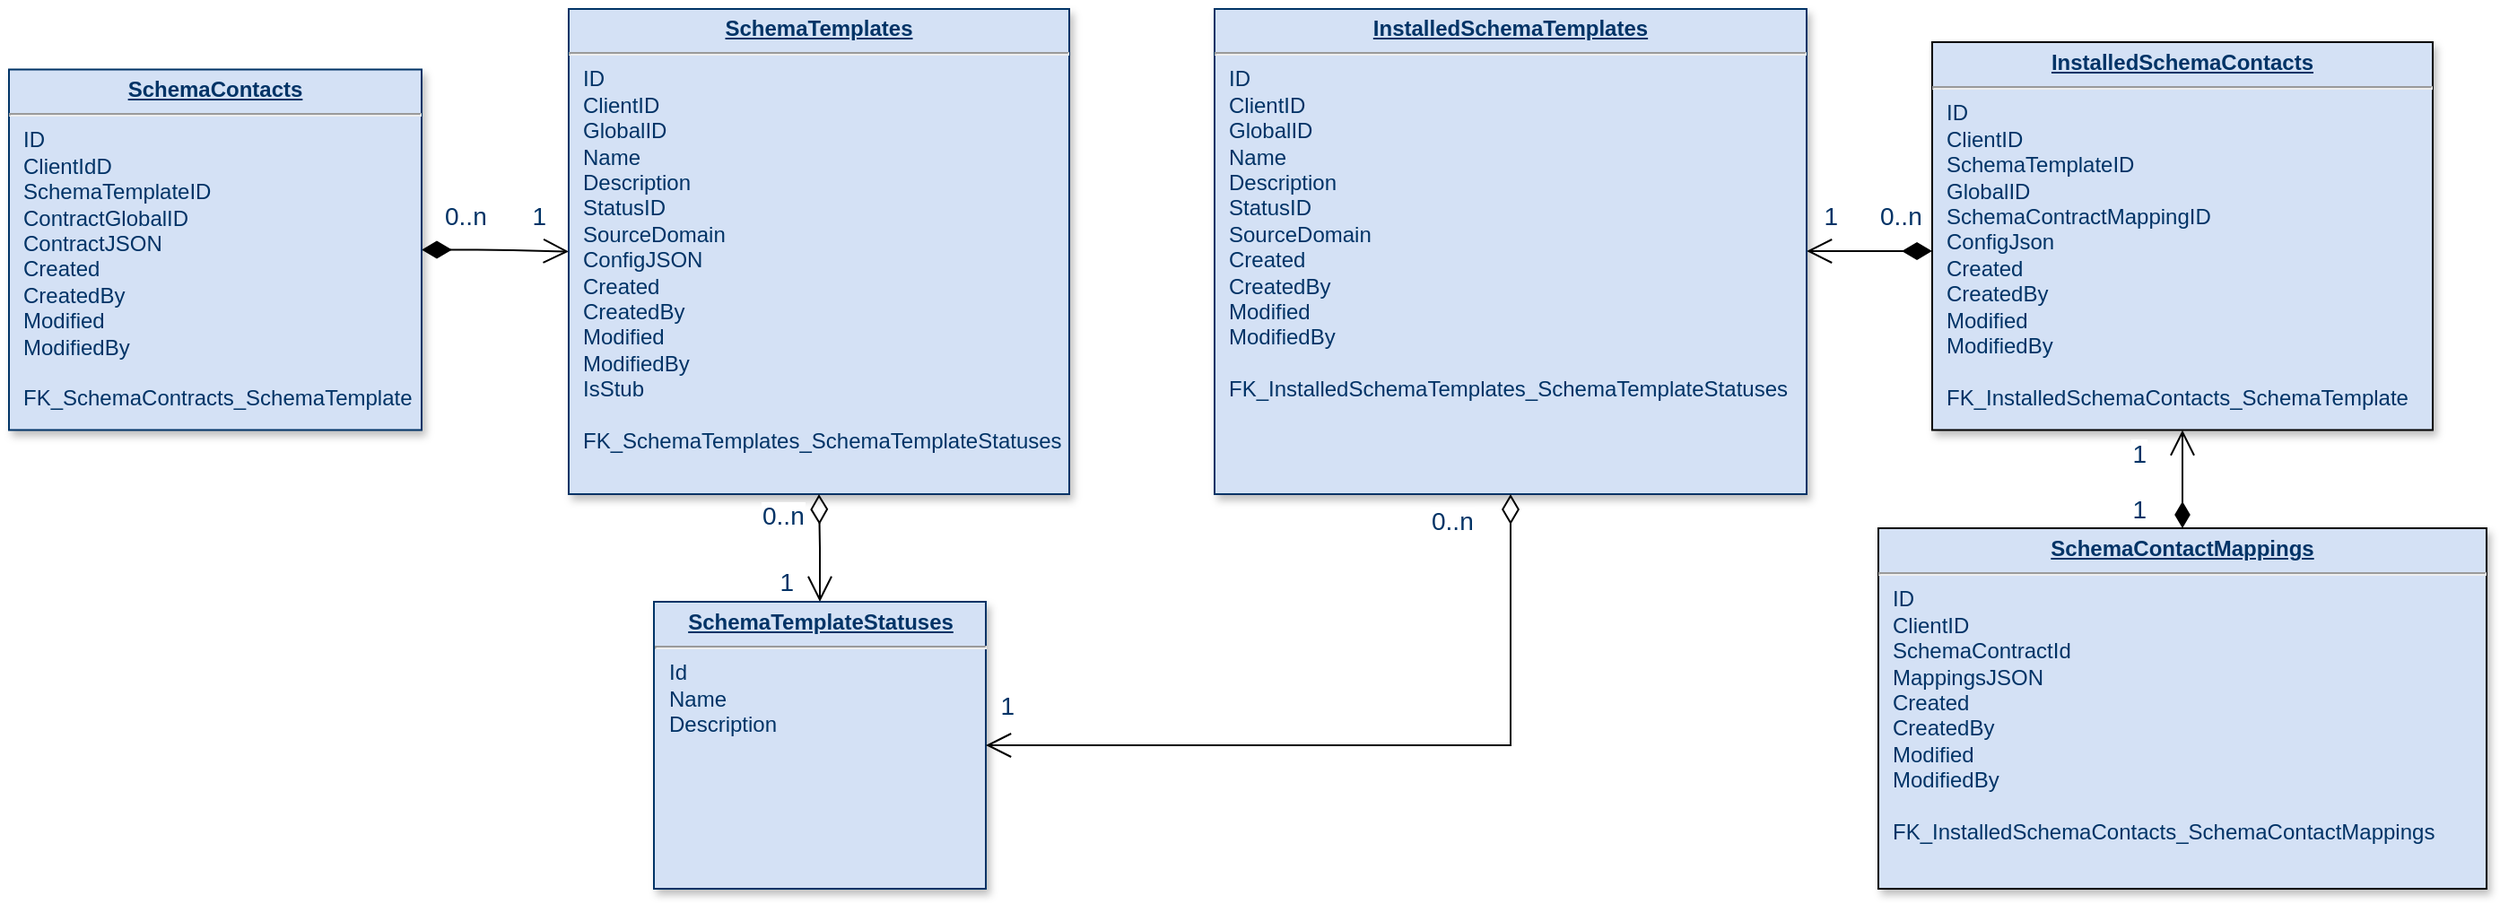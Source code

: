 <mxfile version="27.1.4">
  <diagram name="Page-1" id="x4aYRGGm51YuOyB9e0P8">
    <mxGraphModel dx="2250" dy="858" grid="1" gridSize="10" guides="1" tooltips="1" connect="1" arrows="1" fold="1" page="1" pageScale="1" pageWidth="850" pageHeight="1100" math="0" shadow="0">
      <root>
        <mxCell id="0" />
        <mxCell id="1" parent="0" />
        <mxCell id="lKVNIvYu6edMvNqWF1Ta-1" value="" style="edgeStyle=orthogonalEdgeStyle;rounded=1;orthogonalLoop=1;jettySize=auto;html=1;curved=0;startArrow=diamondThin;startFill=1;startSize=14;endSize=12;endArrow=open;endFill=0;" edge="1" parent="1" source="lKVNIvYu6edMvNqWF1Ta-2" target="lKVNIvYu6edMvNqWF1Ta-3">
          <mxGeometry relative="1" as="geometry" />
        </mxCell>
        <mxCell id="lKVNIvYu6edMvNqWF1Ta-2" value="&lt;p style=&quot;margin: 0px; margin-top: 4px; text-align: center; text-decoration: underline;&quot;&gt;&lt;strong&gt;SchemaContacts&lt;/strong&gt;&lt;/p&gt;&lt;hr&gt;&lt;p style=&quot;margin: 0px; margin-left: 8px;&quot;&gt;ID&lt;/p&gt;&lt;p style=&quot;margin: 0px; margin-left: 8px;&quot;&gt;&lt;span style=&quot;background-color: transparent; color: light-dark(rgb(0, 51, 102), rgb(161, 205, 249));&quot;&gt;ClientIdD&lt;/span&gt;&lt;/p&gt;&lt;p style=&quot;margin: 0px; margin-left: 8px;&quot;&gt;&lt;span style=&quot;background-color: transparent; color: light-dark(rgb(0, 51, 102), rgb(161, 205, 249));&quot;&gt;SchemaTemplateID&lt;/span&gt;&lt;/p&gt;&lt;p style=&quot;margin: 0px; margin-left: 8px;&quot;&gt;ContractGlobalID&lt;/p&gt;&lt;p style=&quot;margin: 0px; margin-left: 8px;&quot;&gt;ContractJSON&lt;/p&gt;&lt;p style=&quot;margin: 0px; margin-left: 8px;&quot;&gt;Created&lt;/p&gt;&lt;p style=&quot;margin: 0px; margin-left: 8px;&quot;&gt;CreatedBy&lt;/p&gt;&lt;p style=&quot;margin: 0px; margin-left: 8px;&quot;&gt;Modified&lt;/p&gt;&lt;p style=&quot;margin: 0px; margin-left: 8px;&quot;&gt;ModifiedBy&lt;/p&gt;&lt;p style=&quot;margin: 0px; margin-left: 8px;&quot;&gt;&lt;br&gt;&lt;/p&gt;&lt;p style=&quot;margin: 0px; margin-left: 8px;&quot;&gt;FK_SchemaContracts_SchemaTemplate&lt;/p&gt;" style="verticalAlign=top;align=left;overflow=fill;fontSize=12;fontFamily=Helvetica;html=1;strokeColor=#003366;shadow=1;fillColor=#D4E1F5;fontColor=#003366" vertex="1" parent="1">
          <mxGeometry x="80" y="203.75" width="230" height="201" as="geometry" />
        </mxCell>
        <mxCell id="lKVNIvYu6edMvNqWF1Ta-3" value="&lt;p style=&quot;margin: 0px; margin-top: 4px; text-align: center; text-decoration: underline;&quot;&gt;&lt;strong&gt;SchemaTemplates&lt;/strong&gt;&lt;/p&gt;&lt;hr&gt;&lt;p style=&quot;margin: 0px; margin-left: 8px;&quot;&gt;ID&lt;/p&gt;&lt;p style=&quot;margin: 0px; margin-left: 8px;&quot;&gt;&lt;span style=&quot;background-color: transparent; color: light-dark(rgb(0, 51, 102), rgb(161, 205, 249));&quot;&gt;ClientID&lt;/span&gt;&lt;/p&gt;&lt;p style=&quot;margin: 0px; margin-left: 8px;&quot;&gt;&lt;span style=&quot;background-color: transparent;&quot;&gt;GlobalID&lt;/span&gt;&lt;/p&gt;&lt;p style=&quot;margin: 0px; margin-left: 8px;&quot;&gt;Name&lt;/p&gt;&lt;p style=&quot;margin: 0px; margin-left: 8px;&quot;&gt;Description&lt;/p&gt;&lt;p style=&quot;margin: 0px; margin-left: 8px;&quot;&gt;StatusID&lt;/p&gt;&lt;p style=&quot;margin: 0px; margin-left: 8px;&quot;&gt;SourceDomain&lt;/p&gt;&lt;p style=&quot;margin: 0px; margin-left: 8px;&quot;&gt;ConfigJSON&lt;/p&gt;&lt;p style=&quot;margin: 0px; margin-left: 8px;&quot;&gt;Created&lt;/p&gt;&lt;p style=&quot;margin: 0px; margin-left: 8px;&quot;&gt;CreatedBy&lt;/p&gt;&lt;p style=&quot;margin: 0px; margin-left: 8px;&quot;&gt;Modified&lt;/p&gt;&lt;p style=&quot;margin: 0px; margin-left: 8px;&quot;&gt;ModifiedBy&lt;/p&gt;&lt;p style=&quot;margin: 0px; margin-left: 8px;&quot;&gt;IsStub&lt;/p&gt;&lt;p style=&quot;margin: 0px; margin-left: 8px;&quot;&gt;&lt;br&gt;&lt;/p&gt;&lt;p style=&quot;margin: 0px; margin-left: 8px;&quot;&gt;FK_SchemaTemplates_SchemaTemplateStatuses&lt;/p&gt;" style="verticalAlign=top;align=left;overflow=fill;fontSize=12;fontFamily=Helvetica;html=1;strokeColor=#003366;shadow=1;fillColor=#D4E1F5;fontColor=#003366;glass=0;rounded=0;" vertex="1" parent="1">
          <mxGeometry x="392" y="170" width="279" height="270.5" as="geometry" />
        </mxCell>
        <mxCell id="lKVNIvYu6edMvNqWF1Ta-4" value="0..n" style="resizable=0;align=left;verticalAlign=top;labelBackgroundColor=#ffffff;fontSize=14;strokeColor=#003366;shadow=1;fillColor=#D4E1F5;fontColor=#003366" connectable="0" vertex="1" parent="1">
          <mxGeometry x="321" y="270.5" as="geometry" />
        </mxCell>
        <mxCell id="lKVNIvYu6edMvNqWF1Ta-5" value="1" style="resizable=0;align=right;verticalAlign=top;labelBackgroundColor=#ffffff;fontSize=14;strokeColor=#003366;shadow=1;fillColor=#D4E1F5;fontColor=#003366" connectable="0" vertex="1" parent="1">
          <mxGeometry x="381" y="270.5" as="geometry" />
        </mxCell>
        <mxCell id="lKVNIvYu6edMvNqWF1Ta-6" value="" style="edgeStyle=orthogonalEdgeStyle;rounded=0;orthogonalLoop=1;jettySize=auto;html=1;endArrow=diamondThin;endFill=0;startArrow=open;startFill=0;endSize=14;startSize=12;" edge="1" parent="1" source="lKVNIvYu6edMvNqWF1Ta-7" target="lKVNIvYu6edMvNqWF1Ta-3">
          <mxGeometry relative="1" as="geometry" />
        </mxCell>
        <mxCell id="lKVNIvYu6edMvNqWF1Ta-7" value="&lt;p style=&quot;margin: 4px 0px 0px; text-align: center;&quot;&gt;&lt;b&gt;&lt;u&gt;SchemaTemplateStatuses&lt;/u&gt;&lt;/b&gt;&lt;/p&gt;&lt;hr&gt;&lt;p style=&quot;margin: 0px; margin-left: 8px;&quot;&gt;Id&lt;/p&gt;&lt;p style=&quot;margin: 0px 0px 0px 8px;&quot;&gt;Name&lt;/p&gt;&lt;p style=&quot;margin: 0px 0px 0px 8px;&quot;&gt;Description&lt;/p&gt;" style="verticalAlign=top;align=left;overflow=fill;fontSize=12;fontFamily=Helvetica;html=1;strokeColor=#003366;shadow=1;fillColor=#D4E1F5;fontColor=#003366" vertex="1" parent="1">
          <mxGeometry x="439.5" y="500.5" width="185" height="160" as="geometry" />
        </mxCell>
        <mxCell id="lKVNIvYu6edMvNqWF1Ta-8" value="0..n" style="resizable=0;align=left;verticalAlign=top;labelBackgroundColor=#ffffff;fontSize=14;strokeColor=#003366;shadow=1;fillColor=#D4E1F5;fontColor=#003366" connectable="0" vertex="1" parent="1">
          <mxGeometry x="498" y="437.5" as="geometry" />
        </mxCell>
        <mxCell id="lKVNIvYu6edMvNqWF1Ta-9" value="1" style="resizable=0;align=right;verticalAlign=top;labelBackgroundColor=#ffffff;fontSize=14;strokeColor=#003366;shadow=1;fillColor=#D4E1F5;fontColor=#003366" connectable="0" vertex="1" parent="1">
          <mxGeometry x="519" y="474.5" as="geometry" />
        </mxCell>
        <mxCell id="lKVNIvYu6edMvNqWF1Ta-10" value="" style="edgeStyle=orthogonalEdgeStyle;rounded=1;orthogonalLoop=1;jettySize=auto;html=1;curved=0;startArrow=diamondThin;startFill=1;startSize=14;endSize=12;endArrow=open;endFill=0;" edge="1" parent="1" source="lKVNIvYu6edMvNqWF1Ta-11" target="lKVNIvYu6edMvNqWF1Ta-12">
          <mxGeometry relative="1" as="geometry">
            <Array as="points">
              <mxPoint x="1141" y="305" />
              <mxPoint x="1141" y="305" />
            </Array>
          </mxGeometry>
        </mxCell>
        <mxCell id="lKVNIvYu6edMvNqWF1Ta-11" value="&lt;p style=&quot;margin: 0px; margin-top: 4px; text-align: center; text-decoration: underline;&quot;&gt;&lt;strong&gt;InstalledSchemaContacts&lt;/strong&gt;&lt;/p&gt;&lt;hr&gt;&lt;p style=&quot;margin: 0px; margin-left: 8px;&quot;&gt;ID&lt;/p&gt;&lt;p style=&quot;margin: 0px; margin-left: 8px;&quot;&gt;&lt;span style=&quot;background-color: transparent; color: light-dark(rgb(0, 51, 102), rgb(161, 205, 249));&quot;&gt;ClientID&lt;/span&gt;&lt;/p&gt;&lt;p style=&quot;margin: 0px; margin-left: 8px;&quot;&gt;SchemaTemplateID&lt;/p&gt;&lt;p style=&quot;margin: 0px; margin-left: 8px;&quot;&gt;GlobalID&lt;/p&gt;&lt;p style=&quot;margin: 0px; margin-left: 8px;&quot;&gt;SchemaContractMappingID&lt;/p&gt;&lt;p style=&quot;margin: 0px; margin-left: 8px;&quot;&gt;ConfigJson&lt;/p&gt;&lt;p style=&quot;margin: 0px; margin-left: 8px;&quot;&gt;Created&lt;/p&gt;&lt;p style=&quot;margin: 0px; margin-left: 8px;&quot;&gt;CreatedBy&lt;/p&gt;&lt;p style=&quot;margin: 0px; margin-left: 8px;&quot;&gt;Modified&lt;/p&gt;&lt;p style=&quot;margin: 0px; margin-left: 8px;&quot;&gt;ModifiedBy&lt;/p&gt;&lt;p style=&quot;margin: 0px; margin-left: 8px;&quot;&gt;&lt;br&gt;&lt;/p&gt;&lt;p style=&quot;margin: 0px; margin-left: 8px;&quot;&gt;FK_&lt;span style=&quot;text-align: center;&quot;&gt;InstalledSchemaContacts&lt;/span&gt;_SchemaTemplate&lt;/p&gt;" style="verticalAlign=top;align=left;overflow=fill;fontSize=12;fontFamily=Helvetica;html=1;strokeColor=default;shadow=1;fillColor=#D4E1F5;fontColor=#003366" vertex="1" parent="1">
          <mxGeometry x="1152" y="188.5" width="279" height="216.25" as="geometry" />
        </mxCell>
        <mxCell id="lKVNIvYu6edMvNqWF1Ta-12" value="&lt;p style=&quot;margin: 0px; margin-top: 4px; text-align: center; text-decoration: underline;&quot;&gt;&lt;strong&gt;InstalledSchemaTemplates&lt;/strong&gt;&lt;/p&gt;&lt;hr&gt;&lt;p style=&quot;margin: 0px; margin-left: 8px;&quot;&gt;ID&lt;/p&gt;&lt;p style=&quot;margin: 0px; margin-left: 8px;&quot;&gt;&lt;span style=&quot;background-color: transparent; color: light-dark(rgb(0, 51, 102), rgb(161, 205, 249));&quot;&gt;ClientID&lt;/span&gt;&lt;/p&gt;&lt;p style=&quot;margin: 0px; margin-left: 8px;&quot;&gt;&lt;span style=&quot;background-color: transparent;&quot;&gt;GlobalID&lt;/span&gt;&lt;/p&gt;&lt;p style=&quot;margin: 0px; margin-left: 8px;&quot;&gt;Name&lt;/p&gt;&lt;p style=&quot;margin: 0px; margin-left: 8px;&quot;&gt;Description&lt;/p&gt;&lt;p style=&quot;margin: 0px; margin-left: 8px;&quot;&gt;StatusID&lt;/p&gt;&lt;p style=&quot;margin: 0px; margin-left: 8px;&quot;&gt;SourceDomain&lt;/p&gt;&lt;p style=&quot;margin: 0px; margin-left: 8px;&quot;&gt;Created&lt;/p&gt;&lt;p style=&quot;margin: 0px; margin-left: 8px;&quot;&gt;CreatedBy&lt;/p&gt;&lt;p style=&quot;margin: 0px; margin-left: 8px;&quot;&gt;Modified&lt;/p&gt;&lt;p style=&quot;margin: 0px; margin-left: 8px;&quot;&gt;ModifiedBy&lt;/p&gt;&lt;p style=&quot;margin: 0px; margin-left: 8px;&quot;&gt;&lt;br&gt;&lt;/p&gt;&lt;p style=&quot;margin: 0px; margin-left: 8px;&quot;&gt;FK_InstalledSchemaTemplates_SchemaTemplateStatuses&lt;/p&gt;" style="verticalAlign=top;align=left;overflow=fill;fontSize=12;fontFamily=Helvetica;html=1;strokeColor=#003366;shadow=1;fillColor=#D4E1F5;fontColor=#003366;glass=0;rounded=0;" vertex="1" parent="1">
          <mxGeometry x="752" y="170" width="330" height="270.5" as="geometry" />
        </mxCell>
        <mxCell id="lKVNIvYu6edMvNqWF1Ta-13" value="0..n" style="resizable=0;align=left;verticalAlign=top;labelBackgroundColor=#ffffff;fontSize=14;strokeColor=#003366;shadow=1;fillColor=#D4E1F5;fontColor=#003366" connectable="0" vertex="1" parent="1">
          <mxGeometry x="1121" y="270.5" as="geometry" />
        </mxCell>
        <mxCell id="lKVNIvYu6edMvNqWF1Ta-14" value="1" style="resizable=0;align=right;verticalAlign=top;labelBackgroundColor=#ffffff;fontSize=14;strokeColor=#003366;shadow=1;fillColor=#D4E1F5;fontColor=#003366" connectable="0" vertex="1" parent="1">
          <mxGeometry x="1101" y="270.5" as="geometry" />
        </mxCell>
        <mxCell id="lKVNIvYu6edMvNqWF1Ta-15" value="" style="edgeStyle=orthogonalEdgeStyle;rounded=0;orthogonalLoop=1;jettySize=auto;html=1;endArrow=diamondThin;endFill=0;startArrow=open;startFill=0;endSize=14;startSize=12;exitX=1;exitY=0.5;exitDx=0;exitDy=0;" edge="1" parent="1" source="lKVNIvYu6edMvNqWF1Ta-7" target="lKVNIvYu6edMvNqWF1Ta-12">
          <mxGeometry relative="1" as="geometry" />
        </mxCell>
        <mxCell id="lKVNIvYu6edMvNqWF1Ta-16" value="0..n" style="resizable=0;align=left;verticalAlign=top;labelBackgroundColor=#ffffff;fontSize=14;strokeColor=#003366;shadow=1;fillColor=#D4E1F5;fontColor=#003366" connectable="0" vertex="1" parent="1">
          <mxGeometry x="871" y="440.5" as="geometry" />
        </mxCell>
        <mxCell id="lKVNIvYu6edMvNqWF1Ta-17" value="1" style="resizable=0;align=right;verticalAlign=top;labelBackgroundColor=#ffffff;fontSize=14;strokeColor=#003366;shadow=1;fillColor=#D4E1F5;fontColor=#003366" connectable="0" vertex="1" parent="1">
          <mxGeometry x="642.08" y="543.5" as="geometry" />
        </mxCell>
        <mxCell id="lKVNIvYu6edMvNqWF1Ta-18" value="" style="edgeStyle=orthogonalEdgeStyle;rounded=0;orthogonalLoop=1;jettySize=auto;html=1;endArrow=open;endFill=0;endSize=12;startSize=12;startArrow=diamondThin;startFill=1;" edge="1" parent="1" source="lKVNIvYu6edMvNqWF1Ta-19" target="lKVNIvYu6edMvNqWF1Ta-11">
          <mxGeometry relative="1" as="geometry" />
        </mxCell>
        <mxCell id="lKVNIvYu6edMvNqWF1Ta-19" value="&lt;p style=&quot;margin: 0px; margin-top: 4px; text-align: center; text-decoration: underline;&quot;&gt;&lt;strong&gt;SchemaContactMappings&lt;/strong&gt;&lt;/p&gt;&lt;hr&gt;&lt;p style=&quot;margin: 0px; margin-left: 8px;&quot;&gt;ID&lt;/p&gt;&lt;p style=&quot;margin: 0px; margin-left: 8px;&quot;&gt;&lt;span style=&quot;background-color: transparent; color: light-dark(rgb(0, 51, 102), rgb(161, 205, 249));&quot;&gt;ClientID&lt;/span&gt;&lt;/p&gt;&lt;p style=&quot;margin: 0px; margin-left: 8px;&quot;&gt;SchemaContractId&lt;/p&gt;&lt;p style=&quot;margin: 0px; margin-left: 8px;&quot;&gt;MappingsJSON&lt;/p&gt;&lt;p style=&quot;margin: 0px; margin-left: 8px;&quot;&gt;Created&lt;/p&gt;&lt;p style=&quot;margin: 0px; margin-left: 8px;&quot;&gt;CreatedBy&lt;/p&gt;&lt;p style=&quot;margin: 0px; margin-left: 8px;&quot;&gt;Modified&lt;/p&gt;&lt;p style=&quot;margin: 0px; margin-left: 8px;&quot;&gt;ModifiedBy&lt;/p&gt;&lt;p style=&quot;margin: 0px; margin-left: 8px;&quot;&gt;&lt;br&gt;&lt;/p&gt;&lt;p style=&quot;margin: 0px; margin-left: 8px;&quot;&gt;FK_&lt;span style=&quot;text-align: center;&quot;&gt;InstalledSchemaContacts&lt;/span&gt;_&lt;span style=&quot;background-color: transparent; color: light-dark(rgb(0, 51, 102), rgb(161, 205, 249)); text-align: center;&quot;&gt;SchemaContactMappings&lt;br&gt;&lt;/span&gt;&lt;/p&gt;" style="verticalAlign=top;align=left;overflow=fill;fontSize=12;fontFamily=Helvetica;html=1;strokeColor=default;shadow=1;fillColor=#D4E1F5;fontColor=#003366" vertex="1" parent="1">
          <mxGeometry x="1122" y="459.5" width="339" height="201" as="geometry" />
        </mxCell>
        <mxCell id="lKVNIvYu6edMvNqWF1Ta-20" value="1" style="resizable=0;align=right;verticalAlign=top;labelBackgroundColor=#ffffff;fontSize=14;strokeColor=#003366;shadow=1;fillColor=#D4E1F5;fontColor=#003366" connectable="0" vertex="1" parent="1">
          <mxGeometry x="1273" y="402.75" as="geometry" />
        </mxCell>
        <mxCell id="lKVNIvYu6edMvNqWF1Ta-21" value="1" style="resizable=0;align=right;verticalAlign=top;labelBackgroundColor=#ffffff;fontSize=14;strokeColor=#003366;shadow=1;fillColor=#D4E1F5;fontColor=#003366" connectable="0" vertex="1" parent="1">
          <mxGeometry x="1273" y="434" as="geometry" />
        </mxCell>
      </root>
    </mxGraphModel>
  </diagram>
</mxfile>
